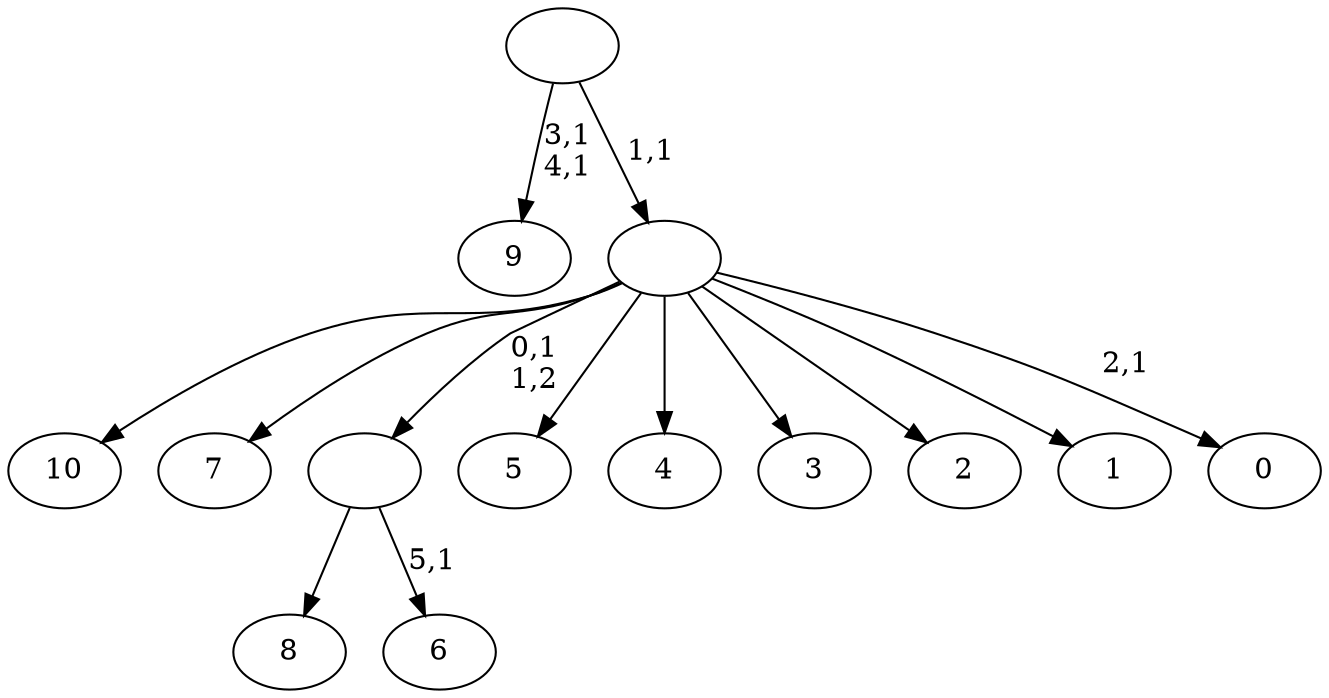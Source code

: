 digraph T {
	17 [label="10"]
	16 [label="9"]
	13 [label="8"]
	12 [label="7"]
	11 [label="6"]
	9 [label=""]
	8 [label="5"]
	7 [label="4"]
	6 [label="3"]
	5 [label="2"]
	4 [label="1"]
	3 [label="0"]
	1 [label=""]
	0 [label=""]
	9 -> 11 [label="5,1"]
	9 -> 13 [label=""]
	1 -> 3 [label="2,1"]
	1 -> 17 [label=""]
	1 -> 12 [label=""]
	1 -> 9 [label="0,1\n1,2"]
	1 -> 8 [label=""]
	1 -> 7 [label=""]
	1 -> 6 [label=""]
	1 -> 5 [label=""]
	1 -> 4 [label=""]
	0 -> 16 [label="3,1\n4,1"]
	0 -> 1 [label="1,1"]
}
